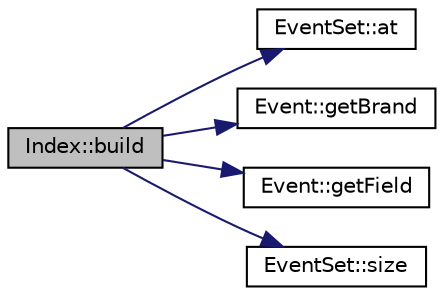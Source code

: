 digraph "Index::build"
{
 // LATEX_PDF_SIZE
  edge [fontname="Helvetica",fontsize="10",labelfontname="Helvetica",labelfontsize="10"];
  node [fontname="Helvetica",fontsize="10",shape=record];
  rankdir="LR";
  Node1 [label="Index::build",height=0.2,width=0.4,color="black", fillcolor="grey75", style="filled", fontcolor="black",tooltip="Build the index using the Brand o the userID as searching key according to the onBrand value."];
  Node1 -> Node2 [color="midnightblue",fontsize="10",style="solid",fontname="Helvetica"];
  Node2 [label="EventSet::at",height=0.2,width=0.4,color="black", fillcolor="white", style="filled",URL="$classEventSet.html#ab8ac311a6121981191ce61d505cc069f",tooltip="get the event in a position selected, for consulting"];
  Node1 -> Node3 [color="midnightblue",fontsize="10",style="solid",fontname="Helvetica"];
  Node3 [label="Event::getBrand",height=0.2,width=0.4,color="black", fillcolor="white", style="filled",URL="$classEvent.html#aace1f28b7c4dca4c943c46a85b74764a",tooltip="It gives the Brand of the event."];
  Node1 -> Node4 [color="midnightblue",fontsize="10",style="solid",fontname="Helvetica"];
  Node4 [label="Event::getField",height=0.2,width=0.4,color="black", fillcolor="white", style="filled",URL="$classEvent.html#aa0f2e1910272a7014e97794b7fc73d9a",tooltip="Given the name of a field of Event, field, it returns, always as a string, the value of the specified..."];
  Node1 -> Node5 [color="midnightblue",fontsize="10",style="solid",fontname="Helvetica"];
  Node5 [label="EventSet::size",height=0.2,width=0.4,color="black", fillcolor="white", style="filled",URL="$classEventSet.html#afa17cf8b71961fe1bab9ae5bc7f4963d",tooltip="Returns the number of events stored."];
}

